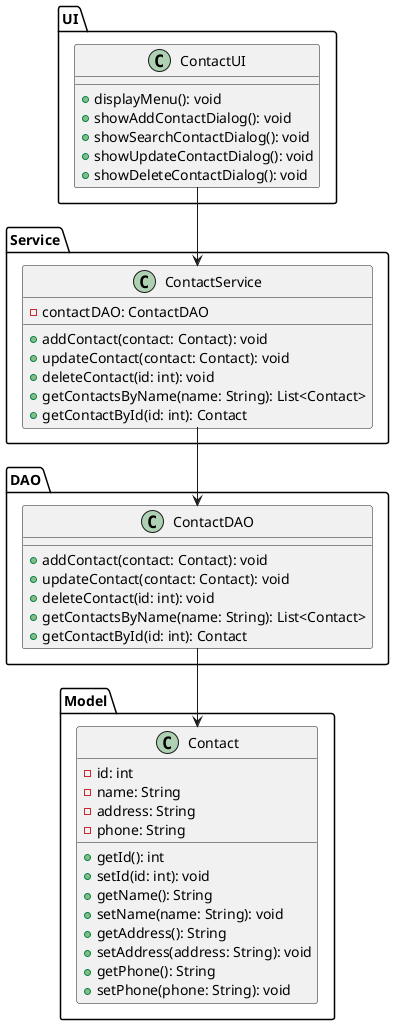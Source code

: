 @startuml

package UI {
    class ContactUI {
        +displayMenu(): void
        +showAddContactDialog(): void
        +showSearchContactDialog(): void
        +showUpdateContactDialog(): void
        +showDeleteContactDialog(): void
    }
}

package Service {
    class ContactService {
        -contactDAO: ContactDAO
        +addContact(contact: Contact): void
        +updateContact(contact: Contact): void
        +deleteContact(id: int): void
        +getContactsByName(name: String): List<Contact>
        +getContactById(id: int): Contact
    }
}

package DAO {
    class ContactDAO {
        +addContact(contact: Contact): void
        +updateContact(contact: Contact): void
        +deleteContact(id: int): void
        +getContactsByName(name: String): List<Contact>
        +getContactById(id: int): Contact
    }
}

package Model {
    class Contact {
        -id: int
        -name: String
        -address: String
        -phone: String
        +getId(): int
        +setId(id: int): void
        +getName(): String
        +setName(name: String): void
        +getAddress(): String
        +setAddress(address: String): void
        +getPhone(): String
        +setPhone(phone: String): void
    }
}

ContactUI --> ContactService
ContactService --> ContactDAO
ContactDAO --> Contact

@enduml
